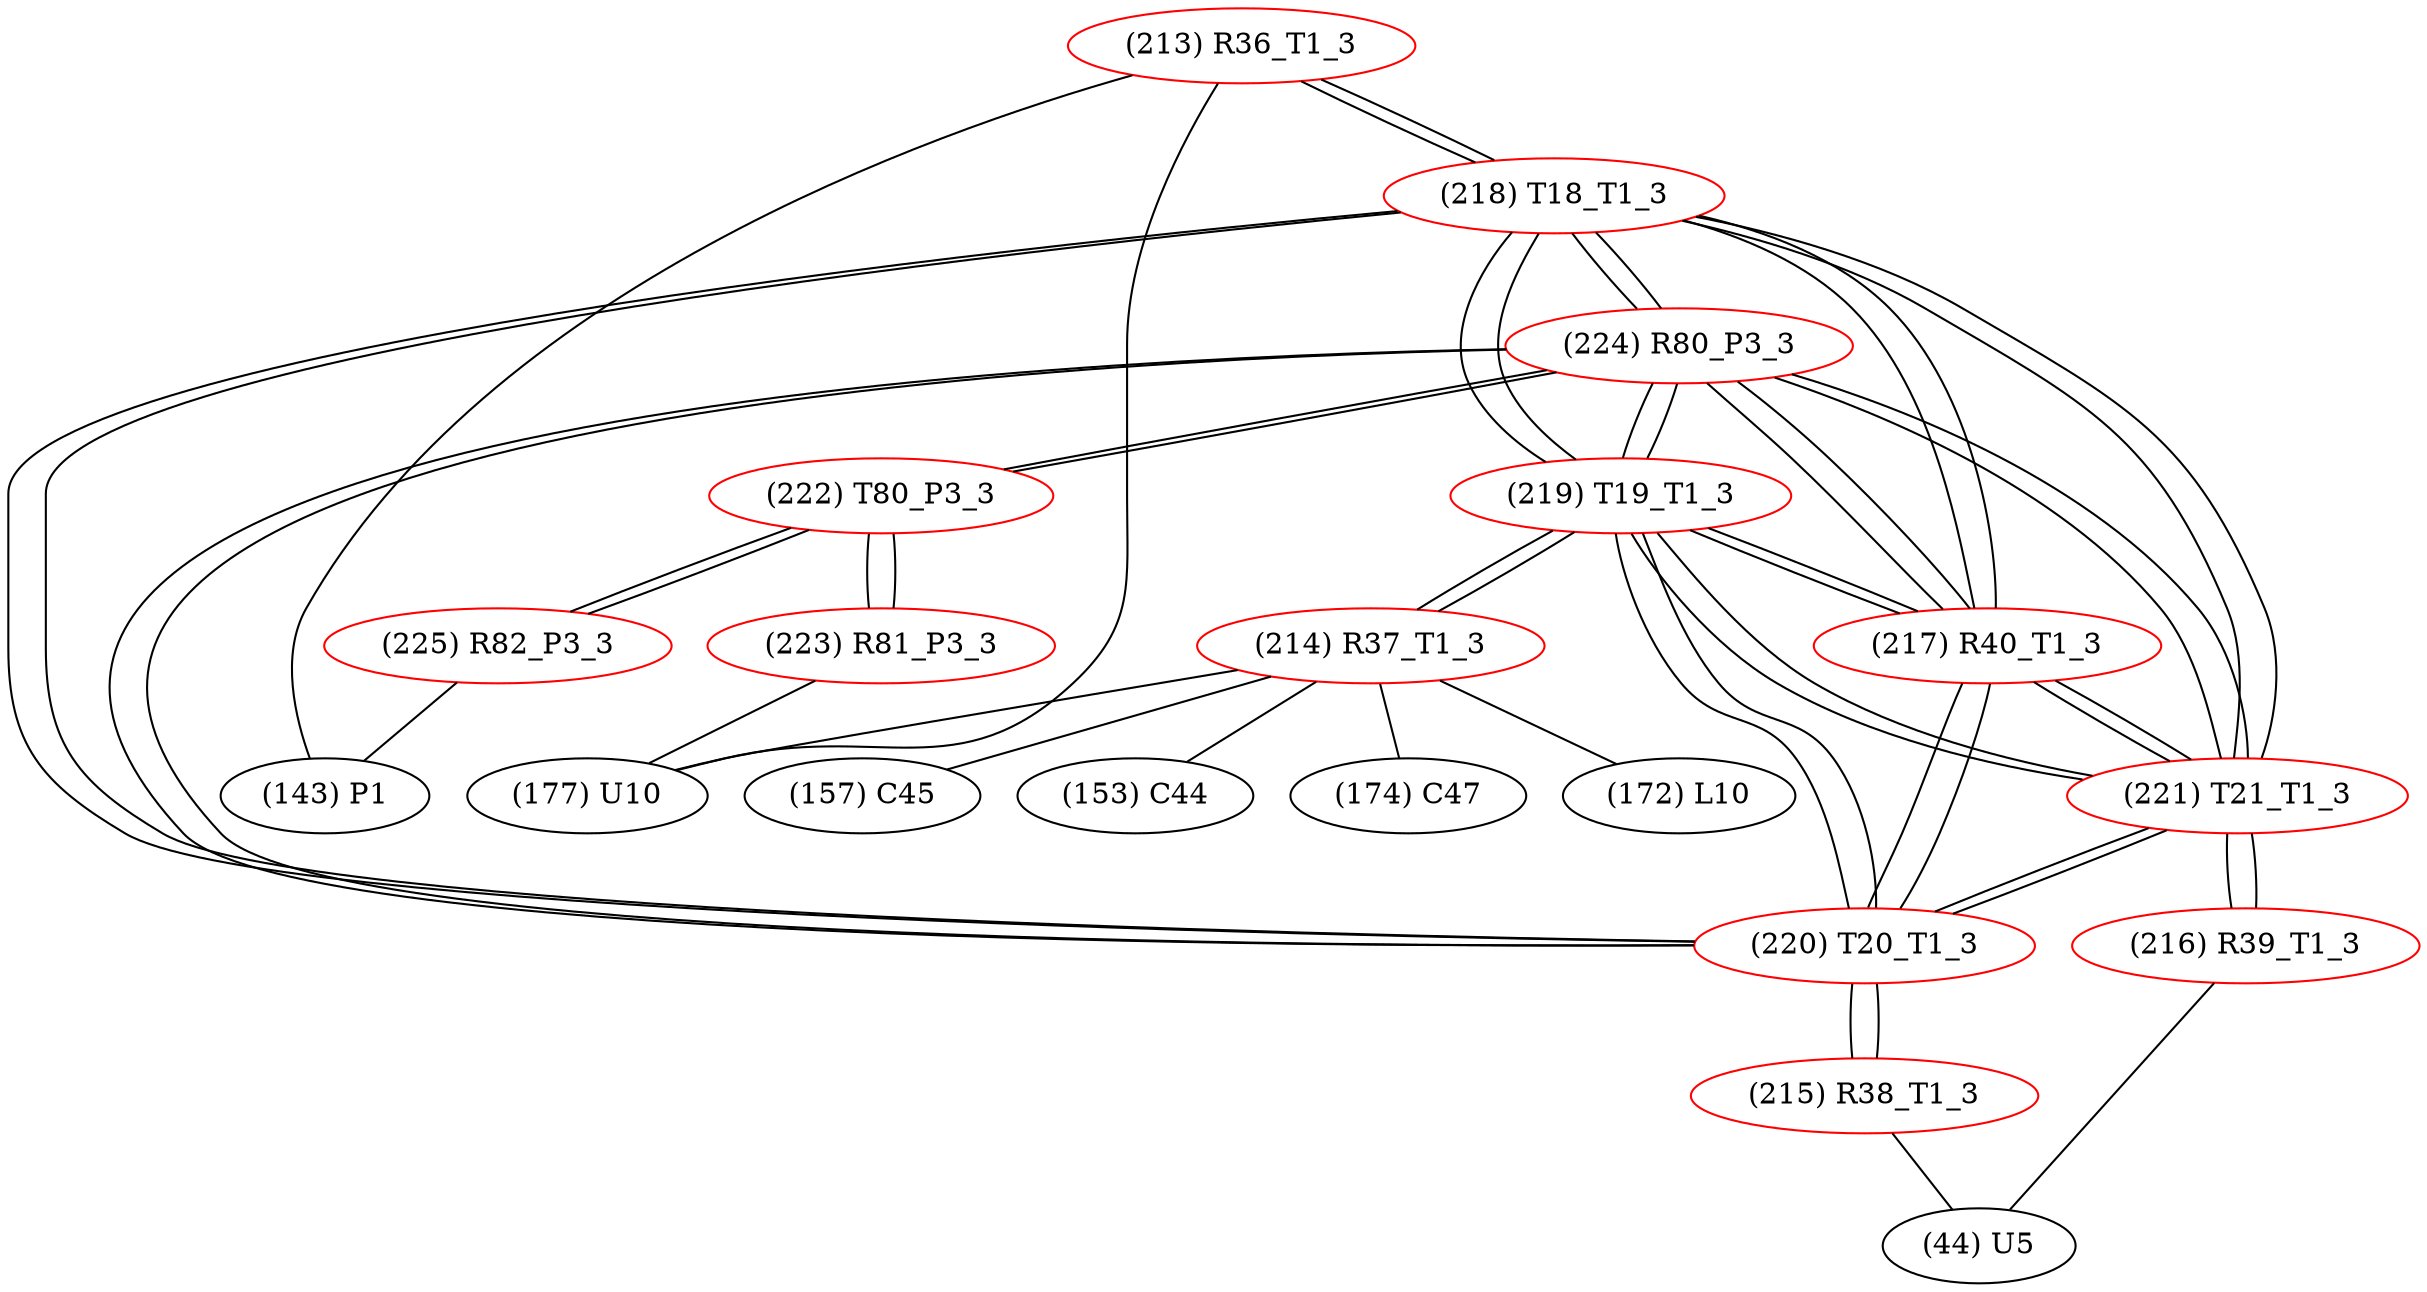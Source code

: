 graph {
	213 [label="(213) R36_T1_3" color=red]
	177 [label="(177) U10"]
	143 [label="(143) P1"]
	218 [label="(218) T18_T1_3"]
	214 [label="(214) R37_T1_3" color=red]
	172 [label="(172) L10"]
	177 [label="(177) U10"]
	157 [label="(157) C45"]
	153 [label="(153) C44"]
	174 [label="(174) C47"]
	219 [label="(219) T19_T1_3"]
	215 [label="(215) R38_T1_3" color=red]
	44 [label="(44) U5"]
	220 [label="(220) T20_T1_3"]
	216 [label="(216) R39_T1_3" color=red]
	44 [label="(44) U5"]
	221 [label="(221) T21_T1_3"]
	217 [label="(217) R40_T1_3" color=red]
	224 [label="(224) R80_P3_3"]
	218 [label="(218) T18_T1_3"]
	221 [label="(221) T21_T1_3"]
	220 [label="(220) T20_T1_3"]
	219 [label="(219) T19_T1_3"]
	218 [label="(218) T18_T1_3" color=red]
	220 [label="(220) T20_T1_3"]
	219 [label="(219) T19_T1_3"]
	221 [label="(221) T21_T1_3"]
	213 [label="(213) R36_T1_3"]
	224 [label="(224) R80_P3_3"]
	217 [label="(217) R40_T1_3"]
	219 [label="(219) T19_T1_3" color=red]
	220 [label="(220) T20_T1_3"]
	218 [label="(218) T18_T1_3"]
	221 [label="(221) T21_T1_3"]
	214 [label="(214) R37_T1_3"]
	224 [label="(224) R80_P3_3"]
	217 [label="(217) R40_T1_3"]
	220 [label="(220) T20_T1_3" color=red]
	219 [label="(219) T19_T1_3"]
	218 [label="(218) T18_T1_3"]
	221 [label="(221) T21_T1_3"]
	215 [label="(215) R38_T1_3"]
	224 [label="(224) R80_P3_3"]
	217 [label="(217) R40_T1_3"]
	221 [label="(221) T21_T1_3" color=red]
	220 [label="(220) T20_T1_3"]
	219 [label="(219) T19_T1_3"]
	218 [label="(218) T18_T1_3"]
	216 [label="(216) R39_T1_3"]
	224 [label="(224) R80_P3_3"]
	217 [label="(217) R40_T1_3"]
	222 [label="(222) T80_P3_3" color=red]
	223 [label="(223) R81_P3_3"]
	225 [label="(225) R82_P3_3"]
	224 [label="(224) R80_P3_3"]
	223 [label="(223) R81_P3_3" color=red]
	177 [label="(177) U10"]
	222 [label="(222) T80_P3_3"]
	224 [label="(224) R80_P3_3" color=red]
	218 [label="(218) T18_T1_3"]
	221 [label="(221) T21_T1_3"]
	220 [label="(220) T20_T1_3"]
	219 [label="(219) T19_T1_3"]
	217 [label="(217) R40_T1_3"]
	222 [label="(222) T80_P3_3"]
	225 [label="(225) R82_P3_3" color=red]
	143 [label="(143) P1"]
	222 [label="(222) T80_P3_3"]
	213 -- 177
	213 -- 143
	213 -- 218
	214 -- 172
	214 -- 177
	214 -- 157
	214 -- 153
	214 -- 174
	214 -- 219
	215 -- 44
	215 -- 220
	216 -- 44
	216 -- 221
	217 -- 224
	217 -- 218
	217 -- 221
	217 -- 220
	217 -- 219
	218 -- 220
	218 -- 219
	218 -- 221
	218 -- 213
	218 -- 224
	218 -- 217
	219 -- 220
	219 -- 218
	219 -- 221
	219 -- 214
	219 -- 224
	219 -- 217
	220 -- 219
	220 -- 218
	220 -- 221
	220 -- 215
	220 -- 224
	220 -- 217
	221 -- 220
	221 -- 219
	221 -- 218
	221 -- 216
	221 -- 224
	221 -- 217
	222 -- 223
	222 -- 225
	222 -- 224
	223 -- 177
	223 -- 222
	224 -- 218
	224 -- 221
	224 -- 220
	224 -- 219
	224 -- 217
	224 -- 222
	225 -- 143
	225 -- 222
}